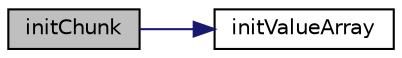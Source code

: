 digraph "initChunk"
{
 // INTERACTIVE_SVG=YES
 // LATEX_PDF_SIZE
  edge [fontname="Helvetica",fontsize="10",labelfontname="Helvetica",labelfontsize="10"];
  node [fontname="Helvetica",fontsize="10",shape=record];
  rankdir="LR";
  Node1 [label="initChunk",height=0.2,width=0.4,color="black", fillcolor="grey75", style="filled", fontcolor="black",tooltip="Initialise an empty chunk."];
  Node1 -> Node2 [color="midnightblue",fontsize="10",style="solid",fontname="Helvetica"];
  Node2 [label="initValueArray",height=0.2,width=0.4,color="black", fillcolor="white", style="filled",URL="$value_8c.html#a6b3e6aaa3c61222073b87c5c033c9370",tooltip="Initialise an empty array."];
}
